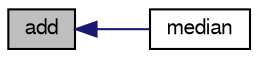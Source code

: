 digraph "add"
{
  bgcolor="transparent";
  edge [fontname="FreeSans",fontsize="10",labelfontname="FreeSans",labelfontsize="10"];
  node [fontname="FreeSans",fontsize="10",shape=record];
  rankdir="LR";
  Node145 [label="add",height=0.2,width=0.4,color="black", fillcolor="grey75", style="filled", fontcolor="black"];
  Node145 -> Node146 [dir="back",color="midnightblue",fontsize="10",style="solid",fontname="FreeSans"];
  Node146 [label="median",height=0.2,width=0.4,color="black",URL="$a25886.html#a8a8e8c26de2a6c6a228b844f3d6c0a75"];
}

